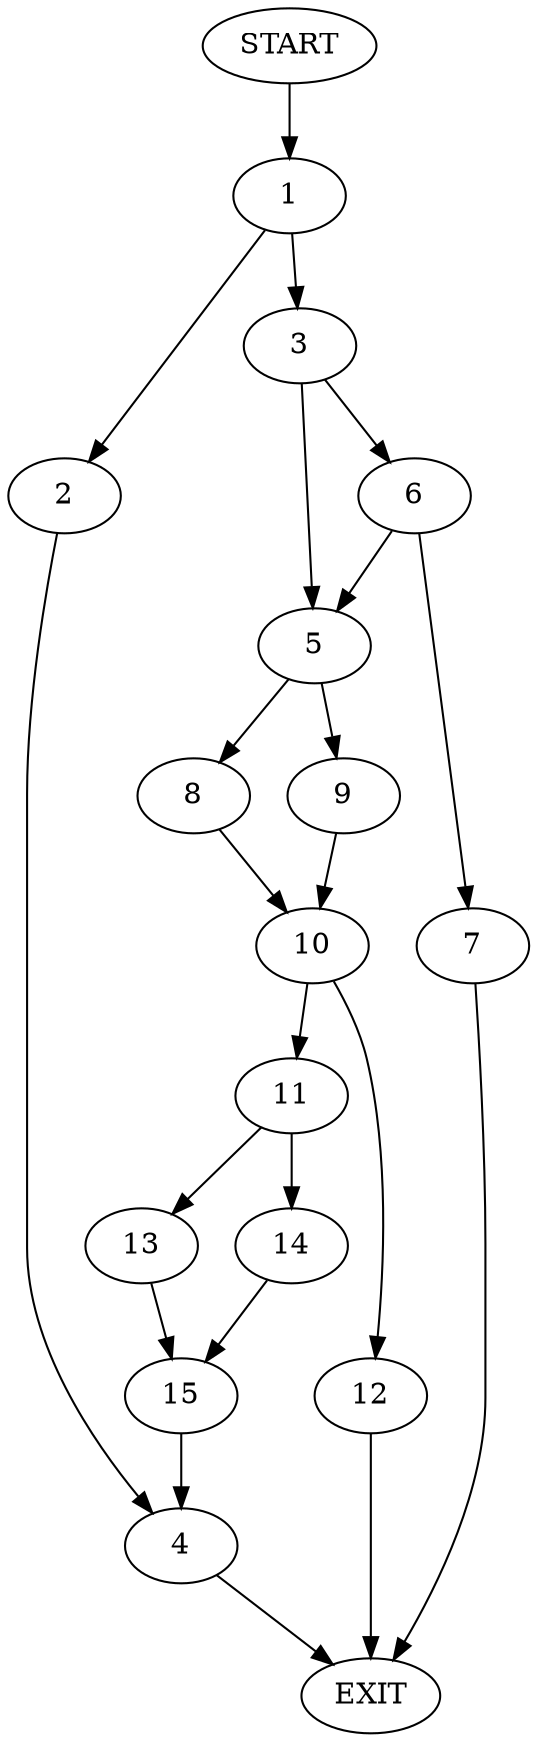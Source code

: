 digraph {
0 [label="START"]
16 [label="EXIT"]
0 -> 1
1 -> 2
1 -> 3
2 -> 4
3 -> 5
3 -> 6
6 -> 5
6 -> 7
5 -> 8
5 -> 9
7 -> 16
9 -> 10
8 -> 10
10 -> 11
10 -> 12
12 -> 16
11 -> 13
11 -> 14
14 -> 15
13 -> 15
15 -> 4
4 -> 16
}
